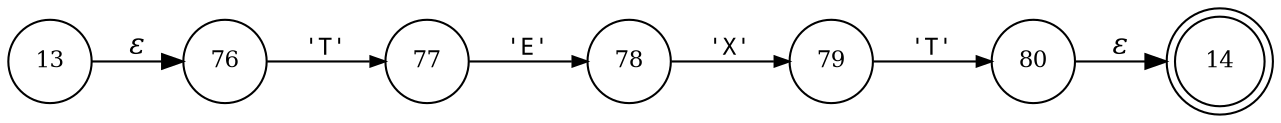 digraph ATN {
rankdir=LR;
s14[fontsize=11, label="14", shape=doublecircle, fixedsize=true, width=.6];
s80[fontsize=11,label="80", shape=circle, fixedsize=true, width=.55, peripheries=1];
s76[fontsize=11,label="76", shape=circle, fixedsize=true, width=.55, peripheries=1];
s13[fontsize=11,label="13", shape=circle, fixedsize=true, width=.55, peripheries=1];
s77[fontsize=11,label="77", shape=circle, fixedsize=true, width=.55, peripheries=1];
s78[fontsize=11,label="78", shape=circle, fixedsize=true, width=.55, peripheries=1];
s79[fontsize=11,label="79", shape=circle, fixedsize=true, width=.55, peripheries=1];
s13 -> s76 [fontname="Times-Italic", label="&epsilon;"];
s76 -> s77 [fontsize=11, fontname="Courier", arrowsize=.7, label = "'T'", arrowhead = normal];
s77 -> s78 [fontsize=11, fontname="Courier", arrowsize=.7, label = "'E'", arrowhead = normal];
s78 -> s79 [fontsize=11, fontname="Courier", arrowsize=.7, label = "'X'", arrowhead = normal];
s79 -> s80 [fontsize=11, fontname="Courier", arrowsize=.7, label = "'T'", arrowhead = normal];
s80 -> s14 [fontname="Times-Italic", label="&epsilon;"];
}